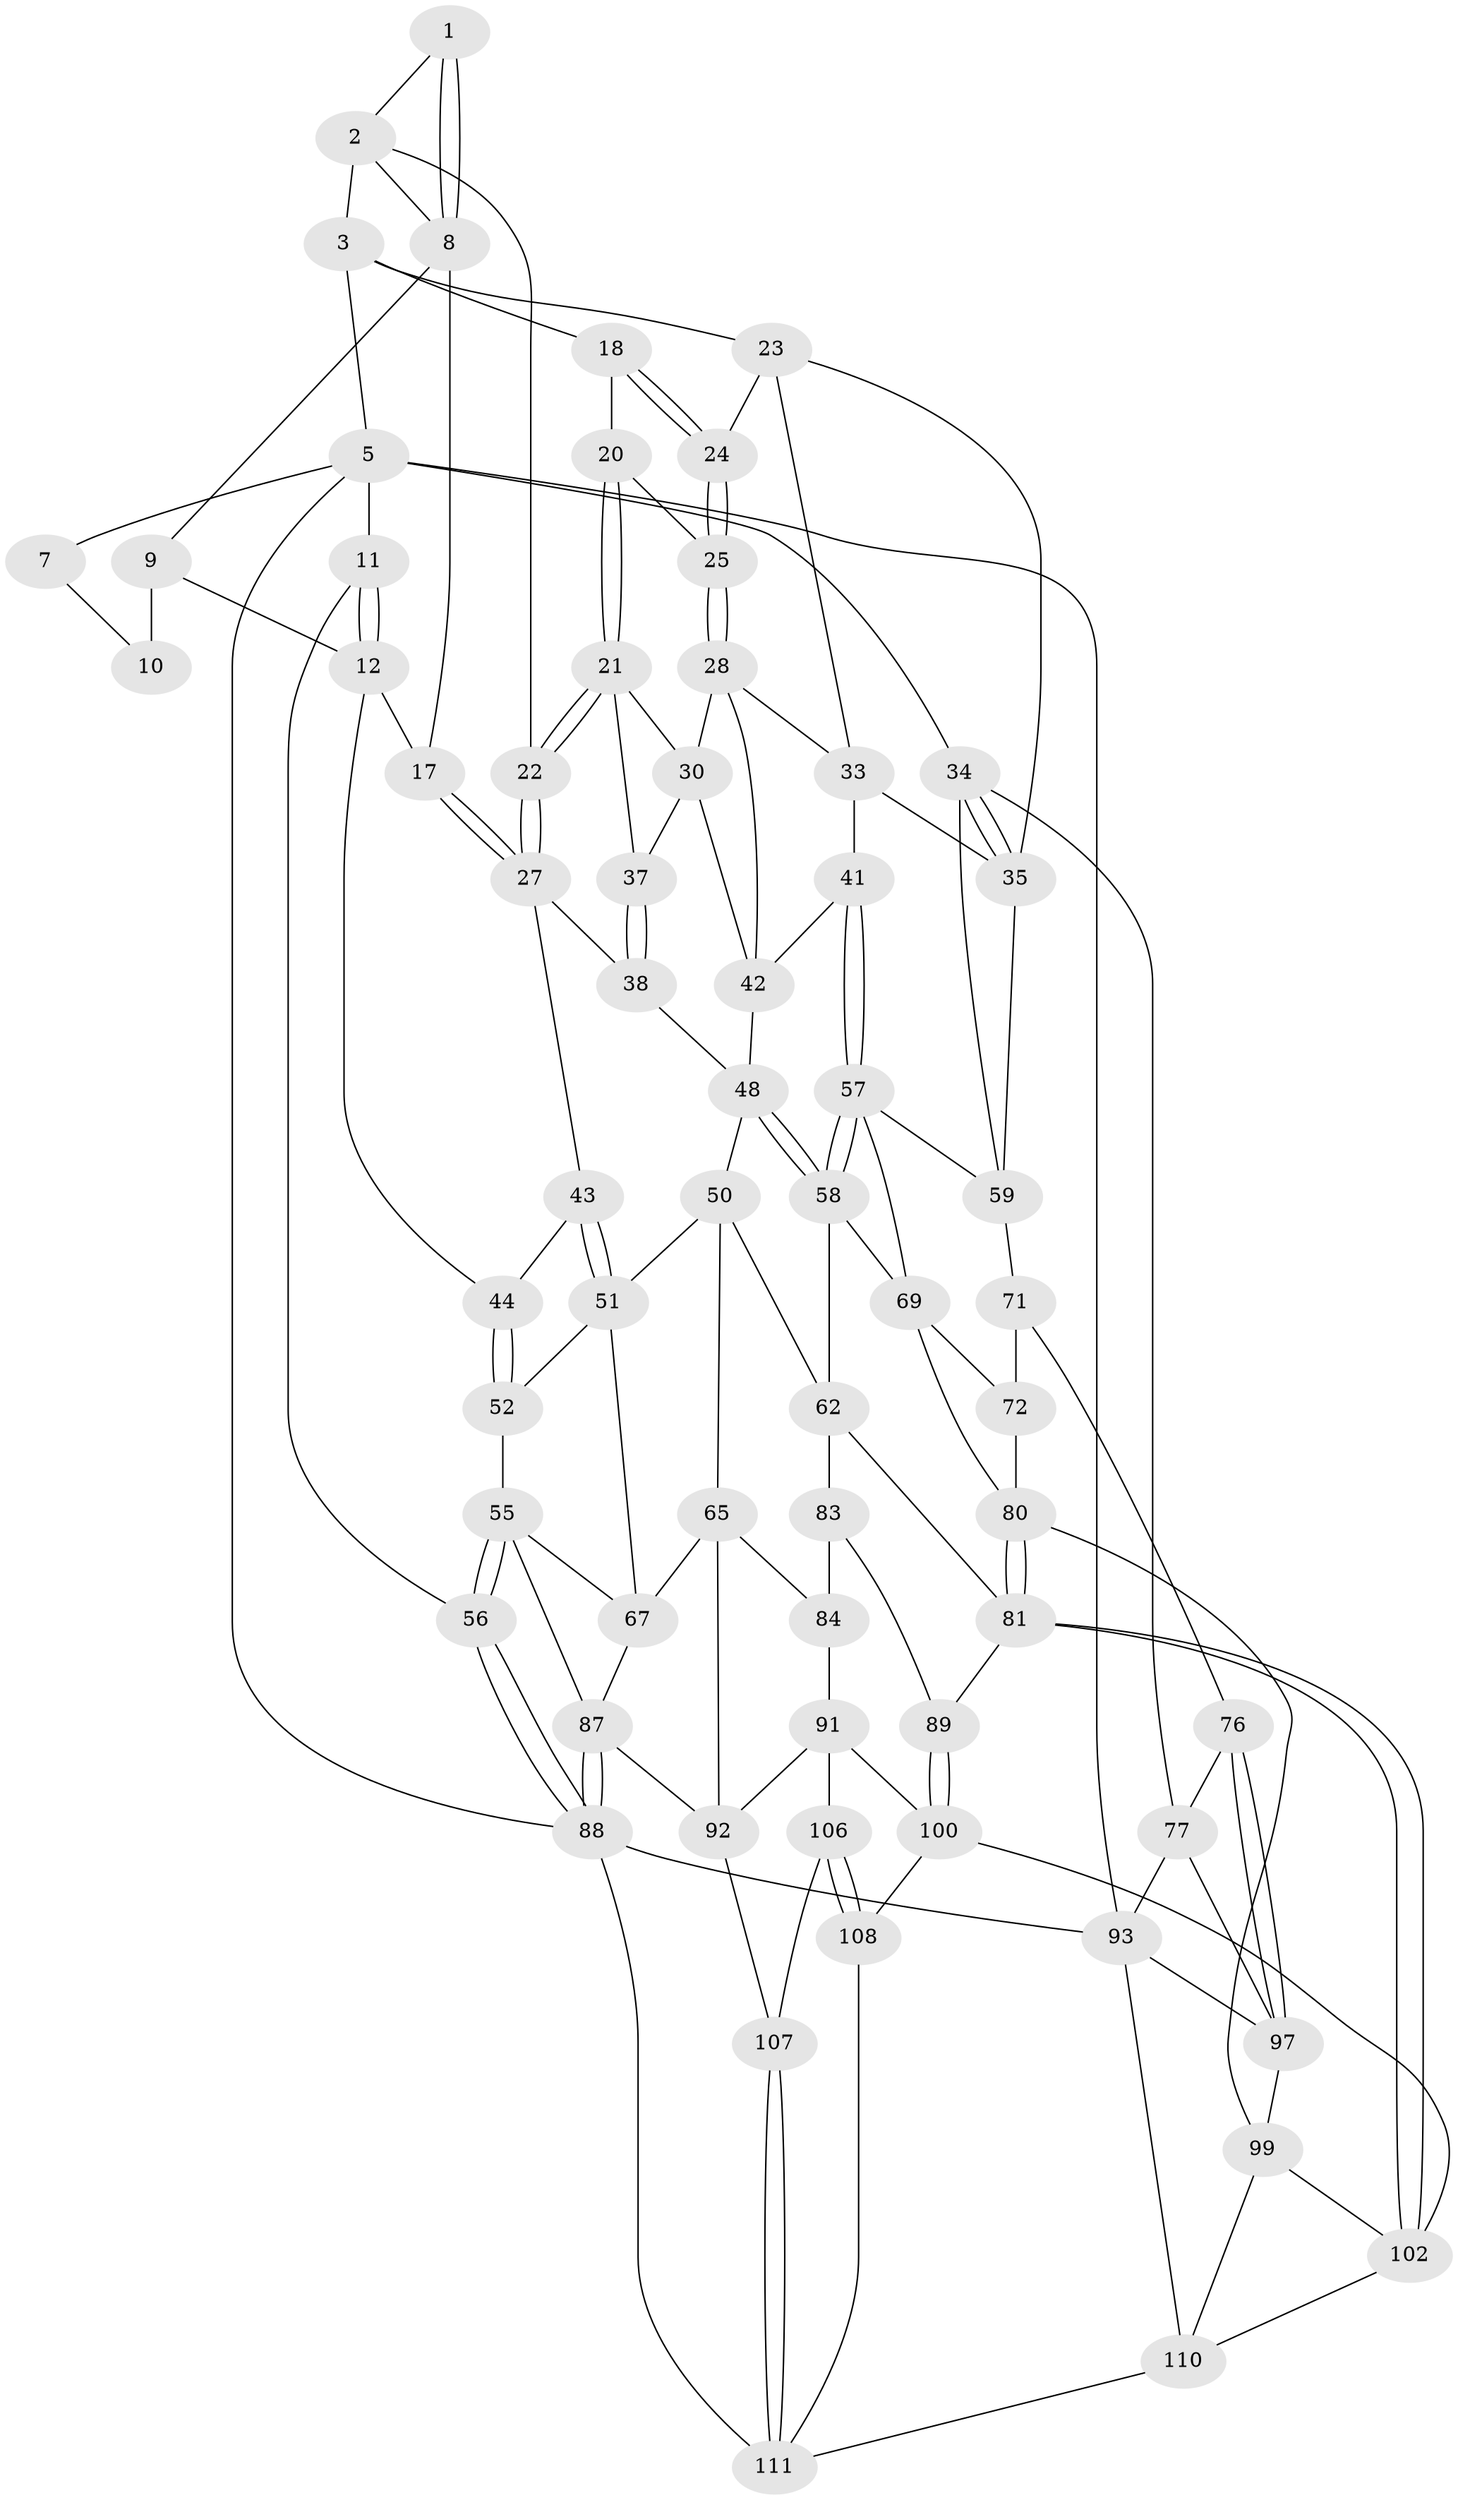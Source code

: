 // original degree distribution, {3: 0.03508771929824561, 4: 0.18421052631578946, 5: 0.5789473684210527, 6: 0.20175438596491227}
// Generated by graph-tools (version 1.1) at 2025/42/03/06/25 10:42:30]
// undirected, 66 vertices, 144 edges
graph export_dot {
graph [start="1"]
  node [color=gray90,style=filled];
  1 [pos="+0.2571326849282831+0"];
  2 [pos="+0.29744908222476396+0",super="+15"];
  3 [pos="+0.5978146171427263+0",super="+4"];
  5 [pos="+1+0",super="+6"];
  7 [pos="+0.15816439812361027+0"];
  8 [pos="+0.19000412884398218+0.0777259232749935",super="+16"];
  9 [pos="+0.15074757795769478+0.060309162229719944",super="+14"];
  10 [pos="+0.13775804727194835+0"];
  11 [pos="+0+0.22199434839218332"];
  12 [pos="+0+0.23279637189567387",super="+13"];
  17 [pos="+0+0.2150735873315102"];
  18 [pos="+0.566720571534792+0",super="+19"];
  20 [pos="+0.35789104894791074+0.15949707494121704",super="+26"];
  21 [pos="+0.33359178851739835+0.16718951051820197",super="+31"];
  22 [pos="+0.3276068374453082+0.1673355743260735"];
  23 [pos="+0.8044724722126134+0.0966918432754654",super="+32"];
  24 [pos="+0.6056712399694127+0.16785184552118598"];
  25 [pos="+0.5448061781444209+0.2149053602359226"];
  27 [pos="+0.26376176786248645+0.31510452290371926",super="+39"];
  28 [pos="+0.5607450723540895+0.2778988564898687",super="+29"];
  30 [pos="+0.5262563071036434+0.33181798335866064",super="+46"];
  33 [pos="+0.6605796732242872+0.26119381706864403",super="+40"];
  34 [pos="+1+0.5184907843424209",super="+74"];
  35 [pos="+0.9596259689430339+0.47086787081234716",super="+36"];
  37 [pos="+0.3817643472424096+0.3875635489929446"];
  38 [pos="+0.3411201278123842+0.4045499791046431"];
  41 [pos="+0.7248651316938494+0.4657225162065949"];
  42 [pos="+0.6395879623626302+0.4418926167457421",super="+47"];
  43 [pos="+0.13270901438747867+0.4411918856351045"];
  44 [pos="+0.12927594187711555+0.44192464455204816",super="+45"];
  48 [pos="+0.4830920707023927+0.556330717010218",super="+49"];
  50 [pos="+0.3258688203880373+0.5450377549430595",super="+64"];
  51 [pos="+0.3091733929943857+0.5571950956292168",super="+54"];
  52 [pos="+0.13469764859912997+0.5448180426082677",super="+53"];
  55 [pos="+0+0.6378916605876949",super="+78"];
  56 [pos="+0+0.6782326112779982"];
  57 [pos="+0.7210582799476114+0.47618007329542816",super="+60"];
  58 [pos="+0.5348804845247276+0.6456913253209178",super="+61"];
  59 [pos="+0.7258057443730007+0.662555423626262",super="+70"];
  62 [pos="+0.5111463259380108+0.7031509361269288",super="+63"];
  65 [pos="+0.30064721151637086+0.7268766744626268",super="+66"];
  67 [pos="+0.24591952691378088+0.6658563655757613",super="+68"];
  69 [pos="+0.5673199220970163+0.6786992576560399",super="+73"];
  71 [pos="+0.7413894574619102+0.6944580852629743",super="+75"];
  72 [pos="+0.7185211721280648+0.7261716637136371",super="+79"];
  76 [pos="+0.9138791133027575+0.7464273435000258"];
  77 [pos="+1+0.608824537095749",super="+94"];
  80 [pos="+0.6418590409215625+0.8065274120008842",super="+95"];
  81 [pos="+0.586823736329654+0.8615298566785211",super="+82"];
  83 [pos="+0.45381624845705076+0.752999653229191",super="+85"];
  84 [pos="+0.4027661666139943+0.770021144366498",super="+86"];
  87 [pos="+0.01718616259215757+0.9599422353208084",super="+90"];
  88 [pos="+0+1",super="+109"];
  89 [pos="+0.5228819772485663+0.8423183418820068"];
  91 [pos="+0.38959584723161833+0.864027940098437",super="+101"];
  92 [pos="+0.299518479860478+0.8151343280651469",super="+96"];
  93 [pos="+1+1",super="+114"];
  97 [pos="+0.8503576160752094+0.8977002773770109",super="+98"];
  99 [pos="+0.7625005519470343+0.9146624220035603",super="+105"];
  100 [pos="+0.4814170376597326+0.9109494639368441",super="+104"];
  102 [pos="+0.5954395476525544+0.8971368403714649",super="+103"];
  106 [pos="+0.3742931554621608+0.9393336405621534"];
  107 [pos="+0.3060351741433319+0.9507709059269839"];
  108 [pos="+0.3889755402294792+0.9636899407673697"];
  110 [pos="+0.555397362805659+1",super="+113"];
  111 [pos="+0.15623470253202623+1",super="+112"];
  1 -- 2;
  1 -- 8;
  1 -- 8;
  2 -- 3;
  2 -- 22;
  2 -- 8;
  3 -- 18;
  3 -- 5;
  3 -- 23;
  5 -- 34;
  5 -- 93;
  5 -- 11;
  5 -- 7;
  5 -- 88;
  7 -- 10;
  8 -- 9;
  8 -- 17;
  9 -- 10 [weight=2];
  9 -- 12;
  11 -- 12;
  11 -- 12;
  11 -- 56;
  12 -- 44;
  12 -- 17;
  17 -- 27;
  17 -- 27;
  18 -- 24;
  18 -- 24;
  18 -- 20 [weight=2];
  20 -- 21;
  20 -- 21;
  20 -- 25;
  21 -- 22;
  21 -- 22;
  21 -- 37;
  21 -- 30;
  22 -- 27;
  22 -- 27;
  23 -- 24;
  23 -- 33;
  23 -- 35;
  24 -- 25;
  24 -- 25;
  25 -- 28;
  25 -- 28;
  27 -- 43;
  27 -- 38;
  28 -- 33;
  28 -- 42;
  28 -- 30;
  30 -- 42;
  30 -- 37;
  33 -- 35;
  33 -- 41;
  34 -- 35;
  34 -- 35;
  34 -- 77;
  34 -- 59;
  35 -- 59;
  37 -- 38;
  37 -- 38;
  38 -- 48;
  41 -- 42;
  41 -- 57;
  41 -- 57;
  42 -- 48;
  43 -- 44;
  43 -- 51;
  43 -- 51;
  44 -- 52 [weight=2];
  44 -- 52;
  48 -- 58;
  48 -- 58;
  48 -- 50;
  50 -- 51;
  50 -- 65;
  50 -- 62;
  51 -- 52;
  51 -- 67;
  52 -- 55;
  55 -- 56;
  55 -- 56;
  55 -- 87;
  55 -- 67;
  56 -- 88;
  56 -- 88;
  57 -- 58;
  57 -- 58;
  57 -- 59;
  57 -- 69;
  58 -- 69;
  58 -- 62;
  59 -- 71;
  62 -- 83;
  62 -- 81;
  65 -- 84;
  65 -- 67;
  65 -- 92;
  67 -- 87;
  69 -- 72;
  69 -- 80;
  71 -- 72 [weight=2];
  71 -- 76;
  72 -- 80;
  76 -- 77;
  76 -- 97;
  76 -- 97;
  77 -- 97;
  77 -- 93;
  80 -- 81;
  80 -- 81;
  80 -- 99;
  81 -- 102;
  81 -- 102;
  81 -- 89;
  83 -- 89;
  83 -- 84;
  84 -- 91;
  87 -- 88;
  87 -- 88;
  87 -- 92;
  88 -- 93;
  88 -- 111;
  89 -- 100;
  89 -- 100;
  91 -- 92;
  91 -- 106;
  91 -- 100;
  92 -- 107;
  93 -- 97;
  93 -- 110;
  97 -- 99;
  99 -- 110;
  99 -- 102;
  100 -- 108;
  100 -- 102;
  102 -- 110;
  106 -- 107;
  106 -- 108;
  106 -- 108;
  107 -- 111;
  107 -- 111;
  108 -- 111;
  110 -- 111;
}

